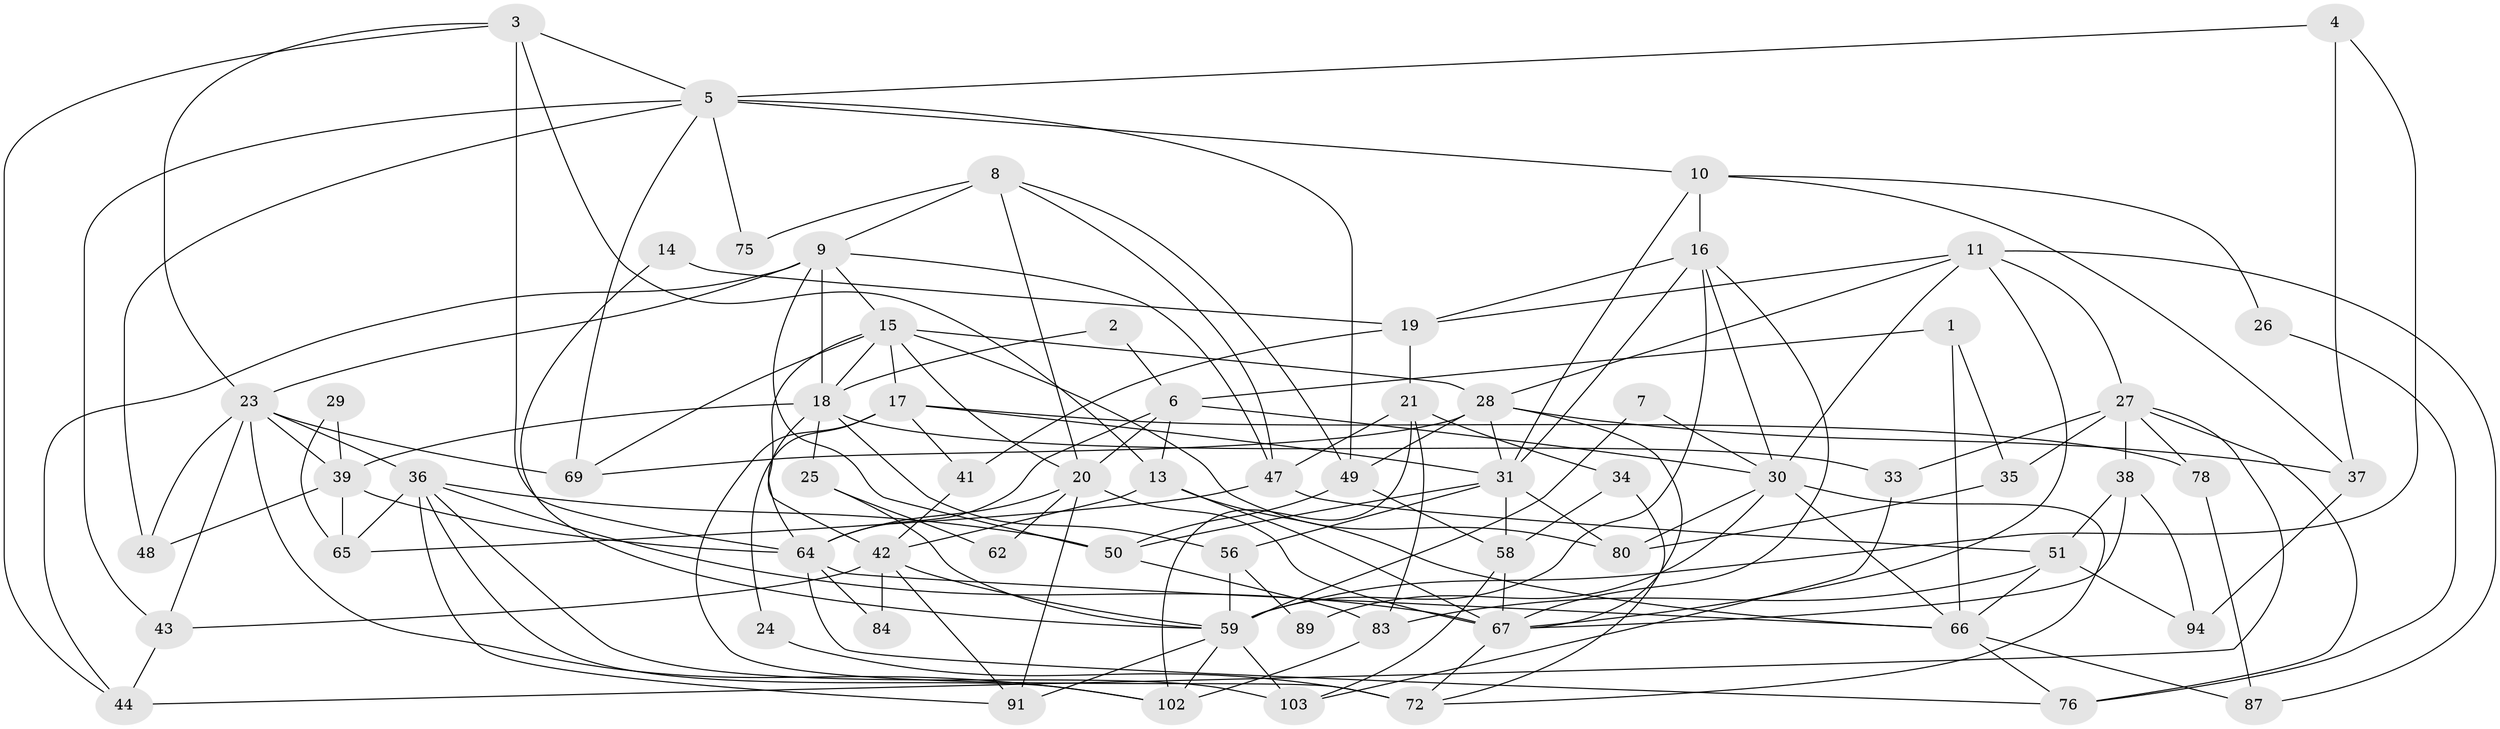 // original degree distribution, {3: 0.2912621359223301, 2: 0.13592233009708737, 6: 0.08737864077669903, 4: 0.2524271844660194, 5: 0.17475728155339806, 7: 0.019417475728155338, 8: 0.038834951456310676}
// Generated by graph-tools (version 1.1) at 2025/11/02/27/25 16:11:24]
// undirected, 67 vertices, 160 edges
graph export_dot {
graph [start="1"]
  node [color=gray90,style=filled];
  1;
  2;
  3 [super="+54"];
  4;
  5 [super="+61"];
  6 [super="+68"];
  7;
  8 [super="+85"];
  9 [super="+52"];
  10 [super="+12"];
  11 [super="+32"];
  13 [super="+73"];
  14;
  15 [super="+96"];
  16 [super="+22"];
  17 [super="+45"];
  18 [super="+60"];
  19;
  20 [super="+53"];
  21 [super="+40"];
  23 [super="+55"];
  24;
  25;
  26;
  27 [super="+46"];
  28 [super="+98"];
  29;
  30 [super="+90"];
  31 [super="+82"];
  33;
  34;
  35;
  36 [super="+92"];
  37 [super="+81"];
  38;
  39 [super="+88"];
  41;
  42 [super="+100"];
  43;
  44;
  47 [super="+101"];
  48;
  49 [super="+77"];
  50 [super="+93"];
  51 [super="+57"];
  56;
  58 [super="+63"];
  59 [super="+97"];
  62;
  64 [super="+70"];
  65;
  66 [super="+79"];
  67 [super="+99"];
  69 [super="+71"];
  72 [super="+74"];
  75;
  76;
  78;
  80 [super="+86"];
  83;
  84;
  87;
  89;
  91;
  94 [super="+95"];
  102;
  103;
  1 -- 35;
  1 -- 66;
  1 -- 6;
  2 -- 18;
  2 -- 6;
  3 -- 13;
  3 -- 5;
  3 -- 64;
  3 -- 44;
  3 -- 23;
  4 -- 59;
  4 -- 5;
  4 -- 37;
  5 -- 49;
  5 -- 48;
  5 -- 75;
  5 -- 10;
  5 -- 43;
  5 -- 69;
  6 -- 64;
  6 -- 20;
  6 -- 30 [weight=2];
  6 -- 13;
  7 -- 59;
  7 -- 30;
  8 -- 20;
  8 -- 49;
  8 -- 75;
  8 -- 47;
  8 -- 9;
  9 -- 44;
  9 -- 50;
  9 -- 47;
  9 -- 18;
  9 -- 23;
  9 -- 15;
  10 -- 16;
  10 -- 26;
  10 -- 31;
  10 -- 37;
  11 -- 67;
  11 -- 19;
  11 -- 87;
  11 -- 30;
  11 -- 28;
  11 -- 27;
  13 -- 66;
  13 -- 42;
  13 -- 67;
  14 -- 59;
  14 -- 19;
  15 -- 80;
  15 -- 28;
  15 -- 18;
  15 -- 42;
  15 -- 17;
  15 -- 20;
  15 -- 69;
  16 -- 30;
  16 -- 59;
  16 -- 31;
  16 -- 67;
  16 -- 19;
  17 -- 31;
  17 -- 78;
  17 -- 24;
  17 -- 41;
  17 -- 72;
  18 -- 33;
  18 -- 56;
  18 -- 25;
  18 -- 39;
  18 -- 64;
  19 -- 21;
  19 -- 41;
  20 -- 91;
  20 -- 67 [weight=2];
  20 -- 62;
  20 -- 64;
  21 -- 47;
  21 -- 34;
  21 -- 83;
  21 -- 102;
  23 -- 48;
  23 -- 102;
  23 -- 69;
  23 -- 43;
  23 -- 39;
  23 -- 36;
  24 -- 72 [weight=2];
  25 -- 62;
  25 -- 59;
  26 -- 76;
  27 -- 33;
  27 -- 35;
  27 -- 38;
  27 -- 44;
  27 -- 78;
  27 -- 76;
  28 -- 49;
  28 -- 67;
  28 -- 31;
  28 -- 69;
  28 -- 37;
  29 -- 65;
  29 -- 39;
  30 -- 89;
  30 -- 80;
  30 -- 66;
  30 -- 72;
  31 -- 56;
  31 -- 58;
  31 -- 50;
  31 -- 80;
  33 -- 103;
  34 -- 58;
  34 -- 72;
  35 -- 80;
  36 -- 102;
  36 -- 65;
  36 -- 50;
  36 -- 67;
  36 -- 103;
  36 -- 91;
  37 -- 94;
  38 -- 67;
  38 -- 51;
  38 -- 94 [weight=2];
  39 -- 48;
  39 -- 64;
  39 -- 65;
  41 -- 42;
  42 -- 43;
  42 -- 84;
  42 -- 59;
  42 -- 91;
  43 -- 44;
  47 -- 51;
  47 -- 65;
  49 -- 50;
  49 -- 58;
  50 -- 83;
  51 -- 66;
  51 -- 83;
  51 -- 94;
  56 -- 59;
  56 -- 89;
  58 -- 103;
  58 -- 67;
  59 -- 102;
  59 -- 103;
  59 -- 91;
  64 -- 76;
  64 -- 84;
  64 -- 66;
  66 -- 87;
  66 -- 76;
  67 -- 72;
  78 -- 87;
  83 -- 102;
}
